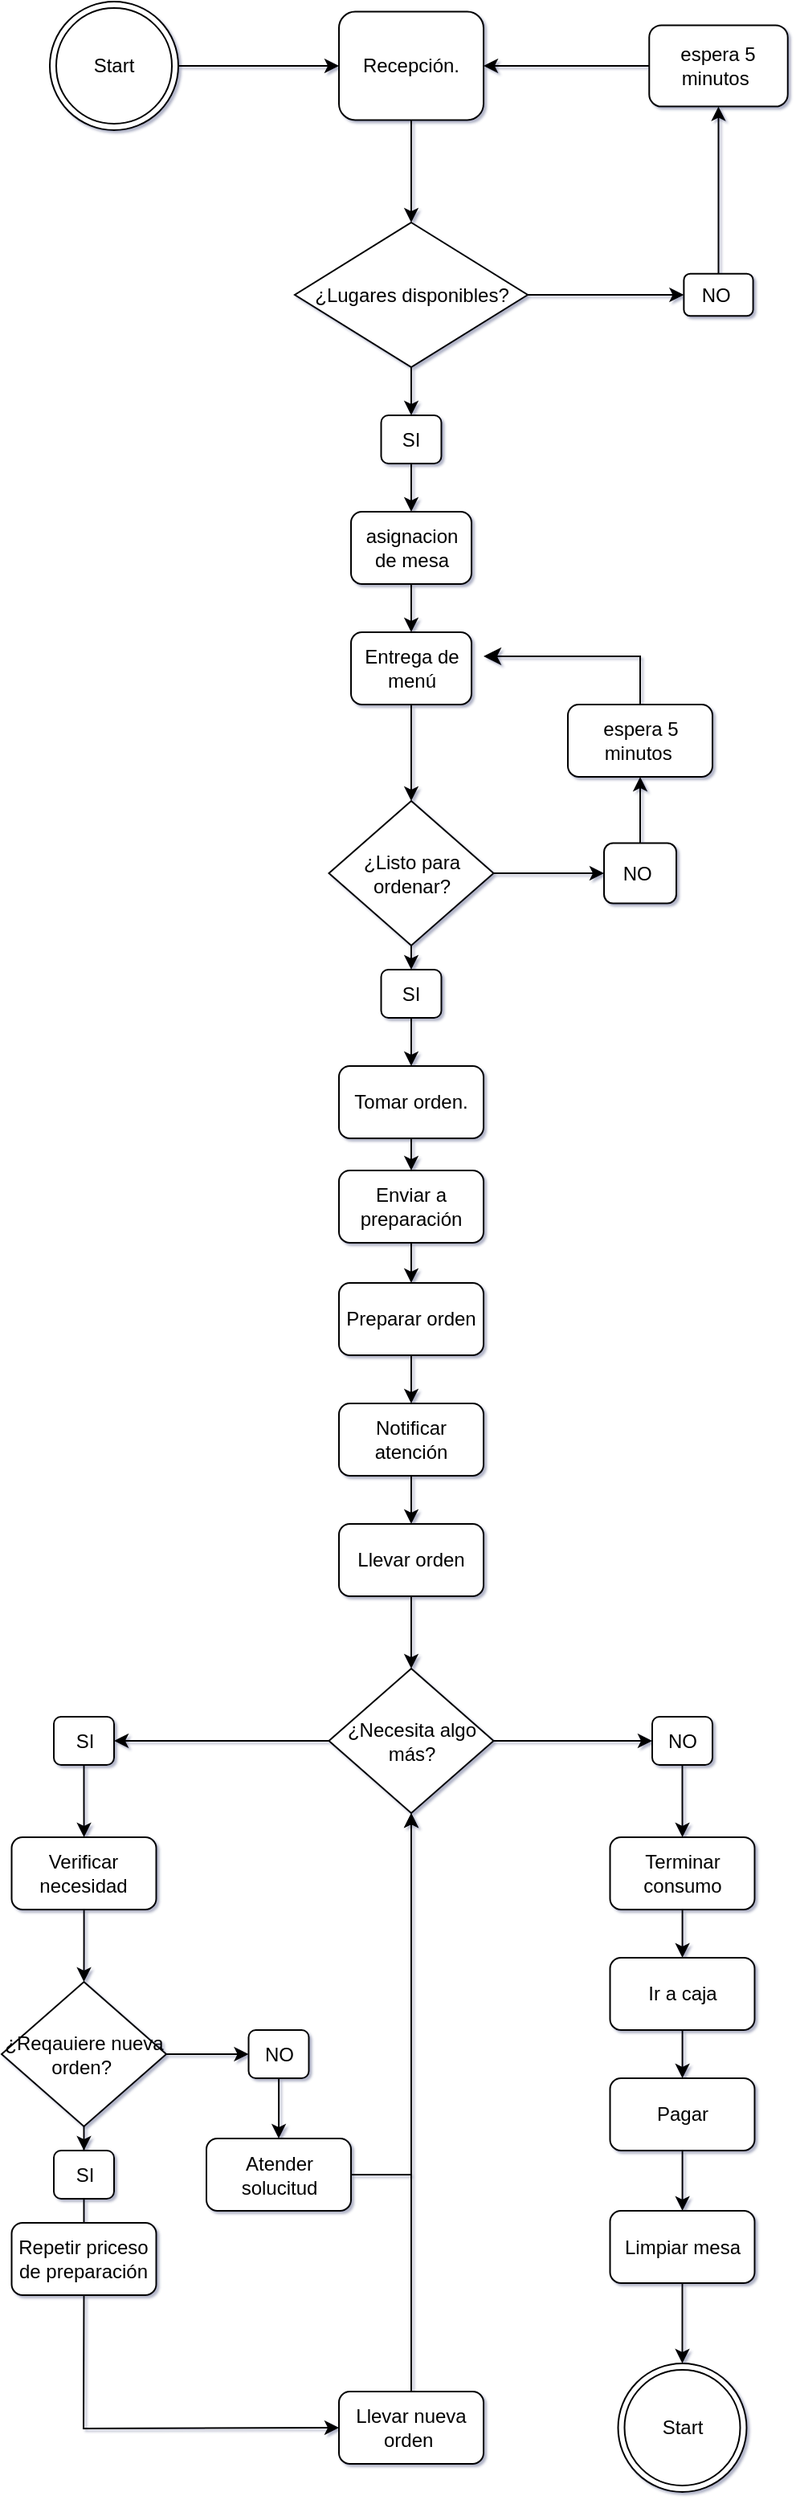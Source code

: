 <mxfile version="25.0.3">
  <diagram name="Página-1" id="GeO4RIG4YTcr_1Z0XEKs">
    <mxGraphModel dx="1105" dy="585" grid="1" gridSize="15" guides="1" tooltips="1" connect="1" arrows="1" fold="1" page="1" pageScale="1" pageWidth="1200" pageHeight="1600" background="none" math="0" shadow="1">
      <root>
        <mxCell id="0" />
        <mxCell id="1" parent="0" />
        <mxCell id="_s6koxknTsmhrhdPvQTH-19" value="Start" style="ellipse;shape=doubleEllipse;whiteSpace=wrap;html=1;aspect=fixed;" vertex="1" parent="1">
          <mxGeometry x="385" y="25" width="80" height="80" as="geometry" />
        </mxCell>
        <mxCell id="_s6koxknTsmhrhdPvQTH-21" value="SI" style="rounded=1;whiteSpace=wrap;html=1;" vertex="1" parent="1">
          <mxGeometry x="591.25" y="282.5" width="37.5" height="30" as="geometry" />
        </mxCell>
        <mxCell id="_s6koxknTsmhrhdPvQTH-22" value="NO&amp;nbsp;" style="rounded=1;whiteSpace=wrap;html=1;" vertex="1" parent="1">
          <mxGeometry x="779.69" y="194.38" width="43.12" height="26.25" as="geometry" />
        </mxCell>
        <mxCell id="_s6koxknTsmhrhdPvQTH-23" value="Recepción." style="rounded=1;whiteSpace=wrap;html=1;" vertex="1" parent="1">
          <mxGeometry x="565" y="31.25" width="90" height="67.5" as="geometry" />
        </mxCell>
        <mxCell id="_s6koxknTsmhrhdPvQTH-24" value="¿Lugares disponibles?" style="rhombus;whiteSpace=wrap;html=1;" vertex="1" parent="1">
          <mxGeometry x="537.5" y="162.5" width="145" height="90" as="geometry" />
        </mxCell>
        <mxCell id="_s6koxknTsmhrhdPvQTH-27" value="" style="endArrow=classic;html=1;rounded=0;exitX=1;exitY=0.5;exitDx=0;exitDy=0;entryX=0;entryY=0.5;entryDx=0;entryDy=0;" edge="1" parent="1" source="_s6koxknTsmhrhdPvQTH-19" target="_s6koxknTsmhrhdPvQTH-23">
          <mxGeometry width="50" height="50" relative="1" as="geometry">
            <mxPoint x="490" y="105" as="sourcePoint" />
            <mxPoint x="540" y="55" as="targetPoint" />
          </mxGeometry>
        </mxCell>
        <mxCell id="_s6koxknTsmhrhdPvQTH-28" value="" style="endArrow=classic;html=1;rounded=0;exitX=1;exitY=0.5;exitDx=0;exitDy=0;entryX=0;entryY=0.5;entryDx=0;entryDy=0;" edge="1" parent="1" source="_s6koxknTsmhrhdPvQTH-24" target="_s6koxknTsmhrhdPvQTH-22">
          <mxGeometry width="50" height="50" relative="1" as="geometry">
            <mxPoint x="700" y="212.5" as="sourcePoint" />
            <mxPoint x="750" y="162.5" as="targetPoint" />
          </mxGeometry>
        </mxCell>
        <mxCell id="_s6koxknTsmhrhdPvQTH-30" value="espera 5 minutos&amp;nbsp;" style="rounded=1;whiteSpace=wrap;html=1;" vertex="1" parent="1">
          <mxGeometry x="758.13" y="39.69" width="86.25" height="50.62" as="geometry" />
        </mxCell>
        <mxCell id="_s6koxknTsmhrhdPvQTH-31" value="" style="endArrow=classic;html=1;rounded=0;entryX=0.5;entryY=1;entryDx=0;entryDy=0;exitX=0.5;exitY=0;exitDx=0;exitDy=0;" edge="1" parent="1" source="_s6koxknTsmhrhdPvQTH-22" target="_s6koxknTsmhrhdPvQTH-30">
          <mxGeometry width="50" height="50" relative="1" as="geometry">
            <mxPoint x="700" y="212.5" as="sourcePoint" />
            <mxPoint x="750" y="162.5" as="targetPoint" />
          </mxGeometry>
        </mxCell>
        <mxCell id="_s6koxknTsmhrhdPvQTH-32" value="" style="endArrow=classic;html=1;rounded=0;entryX=1;entryY=0.5;entryDx=0;entryDy=0;exitX=0;exitY=0.5;exitDx=0;exitDy=0;" edge="1" parent="1" source="_s6koxknTsmhrhdPvQTH-30" target="_s6koxknTsmhrhdPvQTH-23">
          <mxGeometry width="50" height="50" relative="1" as="geometry">
            <mxPoint x="700" y="212.5" as="sourcePoint" />
            <mxPoint x="750" y="162.5" as="targetPoint" />
          </mxGeometry>
        </mxCell>
        <mxCell id="_s6koxknTsmhrhdPvQTH-33" value="" style="endArrow=classic;html=1;rounded=0;exitX=0.5;exitY=1;exitDx=0;exitDy=0;entryX=0.5;entryY=0;entryDx=0;entryDy=0;" edge="1" parent="1" source="_s6koxknTsmhrhdPvQTH-23" target="_s6koxknTsmhrhdPvQTH-24">
          <mxGeometry width="50" height="50" relative="1" as="geometry">
            <mxPoint x="700" y="212.5" as="sourcePoint" />
            <mxPoint x="750" y="162.5" as="targetPoint" />
          </mxGeometry>
        </mxCell>
        <mxCell id="_s6koxknTsmhrhdPvQTH-34" value="" style="endArrow=classic;html=1;rounded=0;exitX=0.5;exitY=1;exitDx=0;exitDy=0;entryX=0.5;entryY=0;entryDx=0;entryDy=0;" edge="1" parent="1" source="_s6koxknTsmhrhdPvQTH-24" target="_s6koxknTsmhrhdPvQTH-21">
          <mxGeometry width="50" height="50" relative="1" as="geometry">
            <mxPoint x="700" y="212.5" as="sourcePoint" />
            <mxPoint x="750" y="162.5" as="targetPoint" />
          </mxGeometry>
        </mxCell>
        <mxCell id="_s6koxknTsmhrhdPvQTH-35" value="¿Listo para ordenar?" style="rhombus;whiteSpace=wrap;html=1;" vertex="1" parent="1">
          <mxGeometry x="558.75" y="522.5" width="102.5" height="90" as="geometry" />
        </mxCell>
        <mxCell id="_s6koxknTsmhrhdPvQTH-37" value="asignacion de mesa" style="rounded=1;whiteSpace=wrap;html=1;" vertex="1" parent="1">
          <mxGeometry x="572.5" y="342.5" width="75" height="45" as="geometry" />
        </mxCell>
        <mxCell id="_s6koxknTsmhrhdPvQTH-38" value="" style="endArrow=classic;html=1;rounded=0;exitX=0.5;exitY=1;exitDx=0;exitDy=0;entryX=0.5;entryY=0;entryDx=0;entryDy=0;" edge="1" parent="1" source="_s6koxknTsmhrhdPvQTH-21" target="_s6koxknTsmhrhdPvQTH-37">
          <mxGeometry width="50" height="50" relative="1" as="geometry">
            <mxPoint x="760" y="392.5" as="sourcePoint" />
            <mxPoint x="810" y="342.5" as="targetPoint" />
          </mxGeometry>
        </mxCell>
        <mxCell id="_s6koxknTsmhrhdPvQTH-43" value="NO&amp;nbsp;" style="rounded=1;whiteSpace=wrap;html=1;" vertex="1" parent="1">
          <mxGeometry x="730" y="548.75" width="45" height="37.5" as="geometry" />
        </mxCell>
        <mxCell id="_s6koxknTsmhrhdPvQTH-44" value="Entrega de menú" style="rounded=1;whiteSpace=wrap;html=1;" vertex="1" parent="1">
          <mxGeometry x="572.5" y="417.5" width="75" height="45" as="geometry" />
        </mxCell>
        <mxCell id="_s6koxknTsmhrhdPvQTH-45" value="" style="endArrow=classic;html=1;rounded=0;exitX=0.5;exitY=1;exitDx=0;exitDy=0;entryX=0.5;entryY=0;entryDx=0;entryDy=0;" edge="1" parent="1" source="_s6koxknTsmhrhdPvQTH-37" target="_s6koxknTsmhrhdPvQTH-44">
          <mxGeometry width="50" height="50" relative="1" as="geometry">
            <mxPoint x="625" y="327.5" as="sourcePoint" />
            <mxPoint x="625" y="357.5" as="targetPoint" />
            <Array as="points">
              <mxPoint x="610" y="402.5" />
            </Array>
          </mxGeometry>
        </mxCell>
        <mxCell id="_s6koxknTsmhrhdPvQTH-47" value="" style="endArrow=classic;html=1;rounded=0;exitX=0.5;exitY=1;exitDx=0;exitDy=0;entryX=0.5;entryY=0;entryDx=0;entryDy=0;" edge="1" parent="1" source="_s6koxknTsmhrhdPvQTH-44" target="_s6koxknTsmhrhdPvQTH-35">
          <mxGeometry width="50" height="50" relative="1" as="geometry">
            <mxPoint x="625" y="402.5" as="sourcePoint" />
            <mxPoint x="625" y="432.5" as="targetPoint" />
            <Array as="points" />
          </mxGeometry>
        </mxCell>
        <mxCell id="_s6koxknTsmhrhdPvQTH-48" value="" style="endArrow=classic;html=1;rounded=0;exitX=1;exitY=0.5;exitDx=0;exitDy=0;entryX=0;entryY=0.5;entryDx=0;entryDy=0;" edge="1" parent="1" source="_s6koxknTsmhrhdPvQTH-35" target="_s6koxknTsmhrhdPvQTH-43">
          <mxGeometry width="50" height="50" relative="1" as="geometry">
            <mxPoint x="775" y="617.5" as="sourcePoint" />
            <mxPoint x="825" y="567.5" as="targetPoint" />
          </mxGeometry>
        </mxCell>
        <mxCell id="_s6koxknTsmhrhdPvQTH-49" value="espera 5 minutos&amp;nbsp;" style="rounded=1;whiteSpace=wrap;html=1;" vertex="1" parent="1">
          <mxGeometry x="707.5" y="462.5" width="90" height="45" as="geometry" />
        </mxCell>
        <mxCell id="_s6koxknTsmhrhdPvQTH-50" value="" style="edgeStyle=segmentEdgeStyle;endArrow=classic;html=1;curved=0;rounded=0;endSize=8;startSize=8;exitX=0.5;exitY=0;exitDx=0;exitDy=0;" edge="1" parent="1" source="_s6koxknTsmhrhdPvQTH-49">
          <mxGeometry width="50" height="50" relative="1" as="geometry">
            <mxPoint x="775" y="437.5" as="sourcePoint" />
            <mxPoint x="655" y="432.5" as="targetPoint" />
            <Array as="points">
              <mxPoint x="753" y="432.5" />
            </Array>
          </mxGeometry>
        </mxCell>
        <mxCell id="_s6koxknTsmhrhdPvQTH-51" value="" style="endArrow=classic;html=1;rounded=0;exitX=0.5;exitY=0;exitDx=0;exitDy=0;entryX=0.5;entryY=1;entryDx=0;entryDy=0;" edge="1" parent="1" source="_s6koxknTsmhrhdPvQTH-43" target="_s6koxknTsmhrhdPvQTH-49">
          <mxGeometry width="50" height="50" relative="1" as="geometry">
            <mxPoint x="775" y="437.5" as="sourcePoint" />
            <mxPoint x="825" y="387.5" as="targetPoint" />
          </mxGeometry>
        </mxCell>
        <mxCell id="_s6koxknTsmhrhdPvQTH-53" value="SI" style="rounded=1;whiteSpace=wrap;html=1;" vertex="1" parent="1">
          <mxGeometry x="591.25" y="627.5" width="37.5" height="30" as="geometry" />
        </mxCell>
        <mxCell id="_s6koxknTsmhrhdPvQTH-54" value="" style="endArrow=classic;html=1;rounded=0;exitX=0.5;exitY=1;exitDx=0;exitDy=0;entryX=0.5;entryY=0;entryDx=0;entryDy=0;" edge="1" parent="1" source="_s6koxknTsmhrhdPvQTH-35" target="_s6koxknTsmhrhdPvQTH-53">
          <mxGeometry width="50" height="50" relative="1" as="geometry">
            <mxPoint x="775" y="542.5" as="sourcePoint" />
            <mxPoint x="825" y="492.5" as="targetPoint" />
          </mxGeometry>
        </mxCell>
        <mxCell id="_s6koxknTsmhrhdPvQTH-55" value="Preparar orden" style="rounded=1;whiteSpace=wrap;html=1;" vertex="1" parent="1">
          <mxGeometry x="565" y="822.5" width="90" height="45" as="geometry" />
        </mxCell>
        <mxCell id="_s6koxknTsmhrhdPvQTH-56" value="Enviar a preparación" style="rounded=1;whiteSpace=wrap;html=1;" vertex="1" parent="1">
          <mxGeometry x="565" y="752.5" width="90" height="45" as="geometry" />
        </mxCell>
        <mxCell id="_s6koxknTsmhrhdPvQTH-57" value="Tomar orden." style="rounded=1;whiteSpace=wrap;html=1;" vertex="1" parent="1">
          <mxGeometry x="565" y="687.5" width="90" height="45" as="geometry" />
        </mxCell>
        <mxCell id="_s6koxknTsmhrhdPvQTH-58" value="Notificar atención" style="rounded=1;whiteSpace=wrap;html=1;" vertex="1" parent="1">
          <mxGeometry x="565" y="897.5" width="90" height="45" as="geometry" />
        </mxCell>
        <mxCell id="_s6koxknTsmhrhdPvQTH-59" value="Llevar orden" style="rounded=1;whiteSpace=wrap;html=1;" vertex="1" parent="1">
          <mxGeometry x="565" y="972.5" width="90" height="45" as="geometry" />
        </mxCell>
        <mxCell id="_s6koxknTsmhrhdPvQTH-61" value="" style="endArrow=classic;html=1;rounded=0;exitX=0.5;exitY=1;exitDx=0;exitDy=0;" edge="1" parent="1" source="_s6koxknTsmhrhdPvQTH-53" target="_s6koxknTsmhrhdPvQTH-57">
          <mxGeometry width="50" height="50" relative="1" as="geometry">
            <mxPoint x="640" y="492.5" as="sourcePoint" />
            <mxPoint x="640" y="552.5" as="targetPoint" />
            <Array as="points" />
          </mxGeometry>
        </mxCell>
        <mxCell id="_s6koxknTsmhrhdPvQTH-64" value="" style="endArrow=classic;html=1;rounded=0;exitX=0.5;exitY=1;exitDx=0;exitDy=0;entryX=0.5;entryY=0;entryDx=0;entryDy=0;" edge="1" parent="1" source="_s6koxknTsmhrhdPvQTH-56" target="_s6koxknTsmhrhdPvQTH-55">
          <mxGeometry width="50" height="50" relative="1" as="geometry">
            <mxPoint x="655" y="842.5" as="sourcePoint" />
            <mxPoint x="705" y="792.5" as="targetPoint" />
          </mxGeometry>
        </mxCell>
        <mxCell id="_s6koxknTsmhrhdPvQTH-65" value="" style="endArrow=classic;html=1;rounded=0;exitX=0.5;exitY=1;exitDx=0;exitDy=0;" edge="1" parent="1" source="_s6koxknTsmhrhdPvQTH-57" target="_s6koxknTsmhrhdPvQTH-56">
          <mxGeometry width="50" height="50" relative="1" as="geometry">
            <mxPoint x="655" y="842.5" as="sourcePoint" />
            <mxPoint x="705" y="792.5" as="targetPoint" />
          </mxGeometry>
        </mxCell>
        <mxCell id="_s6koxknTsmhrhdPvQTH-66" value="" style="endArrow=classic;html=1;rounded=0;exitX=0.5;exitY=1;exitDx=0;exitDy=0;" edge="1" parent="1" source="_s6koxknTsmhrhdPvQTH-55" target="_s6koxknTsmhrhdPvQTH-58">
          <mxGeometry width="50" height="50" relative="1" as="geometry">
            <mxPoint x="655" y="842.5" as="sourcePoint" />
            <mxPoint x="705" y="792.5" as="targetPoint" />
          </mxGeometry>
        </mxCell>
        <mxCell id="_s6koxknTsmhrhdPvQTH-67" value="" style="endArrow=classic;html=1;rounded=0;exitX=0.5;exitY=1;exitDx=0;exitDy=0;" edge="1" parent="1" source="_s6koxknTsmhrhdPvQTH-58" target="_s6koxknTsmhrhdPvQTH-59">
          <mxGeometry width="50" height="50" relative="1" as="geometry">
            <mxPoint x="655" y="842.5" as="sourcePoint" />
            <mxPoint x="705" y="792.5" as="targetPoint" />
          </mxGeometry>
        </mxCell>
        <mxCell id="_s6koxknTsmhrhdPvQTH-68" value="¿Necesita algo más?" style="rhombus;whiteSpace=wrap;html=1;" vertex="1" parent="1">
          <mxGeometry x="558.75" y="1062.5" width="102.5" height="90" as="geometry" />
        </mxCell>
        <mxCell id="_s6koxknTsmhrhdPvQTH-69" value="" style="endArrow=classic;html=1;rounded=0;entryX=0.5;entryY=0;entryDx=0;entryDy=0;exitX=0.5;exitY=1;exitDx=0;exitDy=0;" edge="1" parent="1" source="_s6koxknTsmhrhdPvQTH-59" target="_s6koxknTsmhrhdPvQTH-68">
          <mxGeometry width="50" height="50" relative="1" as="geometry">
            <mxPoint x="580" y="1067.5" as="sourcePoint" />
            <mxPoint x="630" y="1017.5" as="targetPoint" />
          </mxGeometry>
        </mxCell>
        <mxCell id="_s6koxknTsmhrhdPvQTH-79" value="" style="edgeStyle=orthogonalEdgeStyle;rounded=0;orthogonalLoop=1;jettySize=auto;html=1;" edge="1" parent="1" source="_s6koxknTsmhrhdPvQTH-70" target="_s6koxknTsmhrhdPvQTH-74">
          <mxGeometry relative="1" as="geometry" />
        </mxCell>
        <mxCell id="_s6koxknTsmhrhdPvQTH-70" value="SI" style="rounded=1;whiteSpace=wrap;html=1;" vertex="1" parent="1">
          <mxGeometry x="387.5" y="1092.5" width="37.5" height="30" as="geometry" />
        </mxCell>
        <mxCell id="_s6koxknTsmhrhdPvQTH-101" value="" style="edgeStyle=orthogonalEdgeStyle;rounded=0;orthogonalLoop=1;jettySize=auto;html=1;" edge="1" parent="1" source="_s6koxknTsmhrhdPvQTH-71" target="_s6koxknTsmhrhdPvQTH-98">
          <mxGeometry relative="1" as="geometry" />
        </mxCell>
        <mxCell id="_s6koxknTsmhrhdPvQTH-71" value="NO" style="rounded=1;whiteSpace=wrap;html=1;" vertex="1" parent="1">
          <mxGeometry x="760" y="1092.5" width="37.5" height="30" as="geometry" />
        </mxCell>
        <mxCell id="_s6koxknTsmhrhdPvQTH-72" value="" style="endArrow=classic;html=1;rounded=0;exitX=1;exitY=0.5;exitDx=0;exitDy=0;entryX=0;entryY=0.5;entryDx=0;entryDy=0;" edge="1" parent="1" source="_s6koxknTsmhrhdPvQTH-68" target="_s6koxknTsmhrhdPvQTH-71">
          <mxGeometry width="50" height="50" relative="1" as="geometry">
            <mxPoint x="730" y="1277.5" as="sourcePoint" />
            <mxPoint x="780" y="1227.5" as="targetPoint" />
          </mxGeometry>
        </mxCell>
        <mxCell id="_s6koxknTsmhrhdPvQTH-73" value="" style="endArrow=classic;html=1;rounded=0;exitX=0;exitY=0.5;exitDx=0;exitDy=0;entryX=1;entryY=0.5;entryDx=0;entryDy=0;" edge="1" parent="1" source="_s6koxknTsmhrhdPvQTH-68" target="_s6koxknTsmhrhdPvQTH-70">
          <mxGeometry width="50" height="50" relative="1" as="geometry">
            <mxPoint x="628.75" y="1232.5" as="sourcePoint" />
            <mxPoint x="678.75" y="1182.5" as="targetPoint" />
          </mxGeometry>
        </mxCell>
        <mxCell id="_s6koxknTsmhrhdPvQTH-80" value="" style="edgeStyle=orthogonalEdgeStyle;rounded=0;orthogonalLoop=1;jettySize=auto;html=1;" edge="1" parent="1" source="_s6koxknTsmhrhdPvQTH-74" target="_s6koxknTsmhrhdPvQTH-75">
          <mxGeometry relative="1" as="geometry" />
        </mxCell>
        <mxCell id="_s6koxknTsmhrhdPvQTH-74" value="Verificar necesidad" style="rounded=1;whiteSpace=wrap;html=1;" vertex="1" parent="1">
          <mxGeometry x="361.25" y="1167.5" width="90" height="45" as="geometry" />
        </mxCell>
        <mxCell id="_s6koxknTsmhrhdPvQTH-81" value="" style="edgeStyle=orthogonalEdgeStyle;rounded=0;orthogonalLoop=1;jettySize=auto;html=1;" edge="1" parent="1" source="_s6koxknTsmhrhdPvQTH-75" target="_s6koxknTsmhrhdPvQTH-78">
          <mxGeometry relative="1" as="geometry" />
        </mxCell>
        <mxCell id="_s6koxknTsmhrhdPvQTH-89" value="" style="edgeStyle=orthogonalEdgeStyle;rounded=0;orthogonalLoop=1;jettySize=auto;html=1;" edge="1" parent="1" source="_s6koxknTsmhrhdPvQTH-75" target="_s6koxknTsmhrhdPvQTH-87">
          <mxGeometry relative="1" as="geometry" />
        </mxCell>
        <mxCell id="_s6koxknTsmhrhdPvQTH-75" value="¿Reqauiere nueva orden?&amp;nbsp;" style="rhombus;whiteSpace=wrap;html=1;" vertex="1" parent="1">
          <mxGeometry x="355" y="1257.5" width="102.5" height="90" as="geometry" />
        </mxCell>
        <mxCell id="_s6koxknTsmhrhdPvQTH-84" value="" style="edgeStyle=orthogonalEdgeStyle;rounded=0;orthogonalLoop=1;jettySize=auto;html=1;" edge="1" parent="1" source="_s6koxknTsmhrhdPvQTH-78" target="_s6koxknTsmhrhdPvQTH-82">
          <mxGeometry relative="1" as="geometry" />
        </mxCell>
        <mxCell id="_s6koxknTsmhrhdPvQTH-78" value="SI" style="rounded=1;whiteSpace=wrap;html=1;" vertex="1" parent="1">
          <mxGeometry x="387.5" y="1362.5" width="37.5" height="30" as="geometry" />
        </mxCell>
        <mxCell id="_s6koxknTsmhrhdPvQTH-82" value="Repetir priceso de preparación" style="rounded=1;whiteSpace=wrap;html=1;" vertex="1" parent="1">
          <mxGeometry x="361.25" y="1407.5" width="90" height="45" as="geometry" />
        </mxCell>
        <mxCell id="_s6koxknTsmhrhdPvQTH-83" style="edgeStyle=orthogonalEdgeStyle;rounded=0;orthogonalLoop=1;jettySize=auto;html=1;exitX=0.5;exitY=1;exitDx=0;exitDy=0;" edge="1" parent="1" source="_s6koxknTsmhrhdPvQTH-82" target="_s6koxknTsmhrhdPvQTH-82">
          <mxGeometry relative="1" as="geometry" />
        </mxCell>
        <mxCell id="_s6koxknTsmhrhdPvQTH-97" value="" style="edgeStyle=orthogonalEdgeStyle;rounded=0;orthogonalLoop=1;jettySize=auto;html=1;" edge="1" parent="1" source="_s6koxknTsmhrhdPvQTH-85">
          <mxGeometry relative="1" as="geometry">
            <mxPoint x="610" y="1152.5" as="targetPoint" />
          </mxGeometry>
        </mxCell>
        <mxCell id="_s6koxknTsmhrhdPvQTH-85" value="Llevar nueva orden&amp;nbsp;" style="rounded=1;whiteSpace=wrap;html=1;" vertex="1" parent="1">
          <mxGeometry x="565" y="1512.5" width="90" height="45" as="geometry" />
        </mxCell>
        <mxCell id="_s6koxknTsmhrhdPvQTH-95" value="" style="edgeStyle=orthogonalEdgeStyle;rounded=0;orthogonalLoop=1;jettySize=auto;html=1;" edge="1" parent="1" source="_s6koxknTsmhrhdPvQTH-87" target="_s6koxknTsmhrhdPvQTH-90">
          <mxGeometry relative="1" as="geometry" />
        </mxCell>
        <mxCell id="_s6koxknTsmhrhdPvQTH-87" value="NO" style="rounded=1;whiteSpace=wrap;html=1;" vertex="1" parent="1">
          <mxGeometry x="508.75" y="1287.5" width="37.5" height="30" as="geometry" />
        </mxCell>
        <mxCell id="_s6koxknTsmhrhdPvQTH-90" value="Atender solucitud" style="rounded=1;whiteSpace=wrap;html=1;" vertex="1" parent="1">
          <mxGeometry x="482.5" y="1355" width="90" height="45" as="geometry" />
        </mxCell>
        <mxCell id="_s6koxknTsmhrhdPvQTH-94" value="" style="endArrow=classic;html=1;rounded=0;exitX=0.5;exitY=1;exitDx=0;exitDy=0;entryX=0;entryY=0.5;entryDx=0;entryDy=0;" edge="1" parent="1" source="_s6koxknTsmhrhdPvQTH-82" target="_s6koxknTsmhrhdPvQTH-85">
          <mxGeometry width="50" height="50" relative="1" as="geometry">
            <mxPoint x="730" y="1367.5" as="sourcePoint" />
            <mxPoint x="780" y="1317.5" as="targetPoint" />
            <Array as="points">
              <mxPoint x="406" y="1535.5" />
            </Array>
          </mxGeometry>
        </mxCell>
        <mxCell id="_s6koxknTsmhrhdPvQTH-96" value="" style="endArrow=classic;html=1;rounded=0;entryX=0.5;entryY=1;entryDx=0;entryDy=0;exitX=1;exitY=0.5;exitDx=0;exitDy=0;" edge="1" parent="1" source="_s6koxknTsmhrhdPvQTH-90" target="_s6koxknTsmhrhdPvQTH-68">
          <mxGeometry width="50" height="50" relative="1" as="geometry">
            <mxPoint x="580" y="1377.5" as="sourcePoint" />
            <mxPoint x="780" y="1317.5" as="targetPoint" />
            <Array as="points">
              <mxPoint x="610" y="1377.5" />
            </Array>
          </mxGeometry>
        </mxCell>
        <mxCell id="_s6koxknTsmhrhdPvQTH-102" value="" style="edgeStyle=orthogonalEdgeStyle;rounded=0;orthogonalLoop=1;jettySize=auto;html=1;" edge="1" parent="1" source="_s6koxknTsmhrhdPvQTH-98" target="_s6koxknTsmhrhdPvQTH-99">
          <mxGeometry relative="1" as="geometry" />
        </mxCell>
        <mxCell id="_s6koxknTsmhrhdPvQTH-98" value="Terminar consumo" style="rounded=1;whiteSpace=wrap;html=1;" vertex="1" parent="1">
          <mxGeometry x="733.75" y="1167.5" width="90" height="45" as="geometry" />
        </mxCell>
        <mxCell id="_s6koxknTsmhrhdPvQTH-103" value="" style="edgeStyle=orthogonalEdgeStyle;rounded=0;orthogonalLoop=1;jettySize=auto;html=1;" edge="1" parent="1" source="_s6koxknTsmhrhdPvQTH-99" target="_s6koxknTsmhrhdPvQTH-100">
          <mxGeometry relative="1" as="geometry" />
        </mxCell>
        <mxCell id="_s6koxknTsmhrhdPvQTH-99" value="Ir a caja" style="rounded=1;whiteSpace=wrap;html=1;" vertex="1" parent="1">
          <mxGeometry x="733.75" y="1242.5" width="90" height="45" as="geometry" />
        </mxCell>
        <mxCell id="_s6koxknTsmhrhdPvQTH-105" value="" style="edgeStyle=orthogonalEdgeStyle;rounded=0;orthogonalLoop=1;jettySize=auto;html=1;" edge="1" parent="1" source="_s6koxknTsmhrhdPvQTH-100" target="_s6koxknTsmhrhdPvQTH-104">
          <mxGeometry relative="1" as="geometry" />
        </mxCell>
        <mxCell id="_s6koxknTsmhrhdPvQTH-100" value="Pagar" style="rounded=1;whiteSpace=wrap;html=1;" vertex="1" parent="1">
          <mxGeometry x="733.75" y="1317.5" width="90" height="45" as="geometry" />
        </mxCell>
        <mxCell id="_s6koxknTsmhrhdPvQTH-107" value="" style="edgeStyle=orthogonalEdgeStyle;rounded=0;orthogonalLoop=1;jettySize=auto;html=1;" edge="1" parent="1" source="_s6koxknTsmhrhdPvQTH-104" target="_s6koxknTsmhrhdPvQTH-106">
          <mxGeometry relative="1" as="geometry" />
        </mxCell>
        <mxCell id="_s6koxknTsmhrhdPvQTH-104" value="Limpiar mesa" style="rounded=1;whiteSpace=wrap;html=1;" vertex="1" parent="1">
          <mxGeometry x="733.75" y="1400" width="90" height="45" as="geometry" />
        </mxCell>
        <mxCell id="_s6koxknTsmhrhdPvQTH-106" value="Start" style="ellipse;shape=doubleEllipse;whiteSpace=wrap;html=1;aspect=fixed;" vertex="1" parent="1">
          <mxGeometry x="738.75" y="1495" width="80" height="80" as="geometry" />
        </mxCell>
      </root>
    </mxGraphModel>
  </diagram>
</mxfile>
